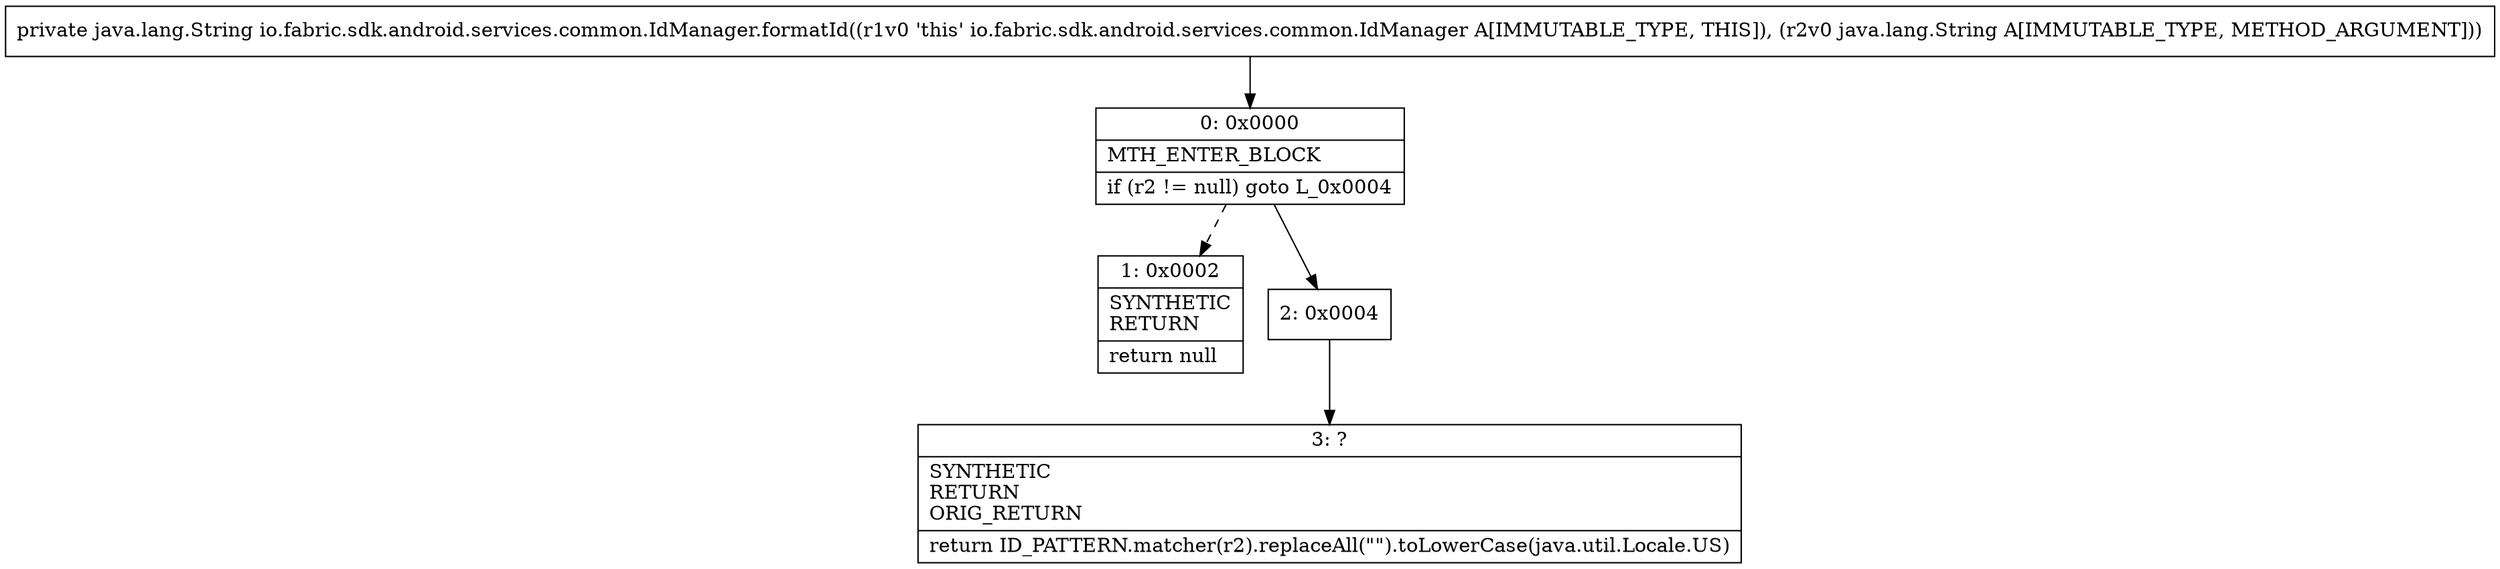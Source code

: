 digraph "CFG forio.fabric.sdk.android.services.common.IdManager.formatId(Ljava\/lang\/String;)Ljava\/lang\/String;" {
Node_0 [shape=record,label="{0\:\ 0x0000|MTH_ENTER_BLOCK\l|if (r2 != null) goto L_0x0004\l}"];
Node_1 [shape=record,label="{1\:\ 0x0002|SYNTHETIC\lRETURN\l|return null\l}"];
Node_2 [shape=record,label="{2\:\ 0x0004}"];
Node_3 [shape=record,label="{3\:\ ?|SYNTHETIC\lRETURN\lORIG_RETURN\l|return ID_PATTERN.matcher(r2).replaceAll(\"\").toLowerCase(java.util.Locale.US)\l}"];
MethodNode[shape=record,label="{private java.lang.String io.fabric.sdk.android.services.common.IdManager.formatId((r1v0 'this' io.fabric.sdk.android.services.common.IdManager A[IMMUTABLE_TYPE, THIS]), (r2v0 java.lang.String A[IMMUTABLE_TYPE, METHOD_ARGUMENT])) }"];
MethodNode -> Node_0;
Node_0 -> Node_1[style=dashed];
Node_0 -> Node_2;
Node_2 -> Node_3;
}

